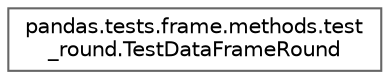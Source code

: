 digraph "Graphical Class Hierarchy"
{
 // LATEX_PDF_SIZE
  bgcolor="transparent";
  edge [fontname=Helvetica,fontsize=10,labelfontname=Helvetica,labelfontsize=10];
  node [fontname=Helvetica,fontsize=10,shape=box,height=0.2,width=0.4];
  rankdir="LR";
  Node0 [id="Node000000",label="pandas.tests.frame.methods.test\l_round.TestDataFrameRound",height=0.2,width=0.4,color="grey40", fillcolor="white", style="filled",URL="$d4/d7e/classpandas_1_1tests_1_1frame_1_1methods_1_1test__round_1_1TestDataFrameRound.html",tooltip=" "];
}
